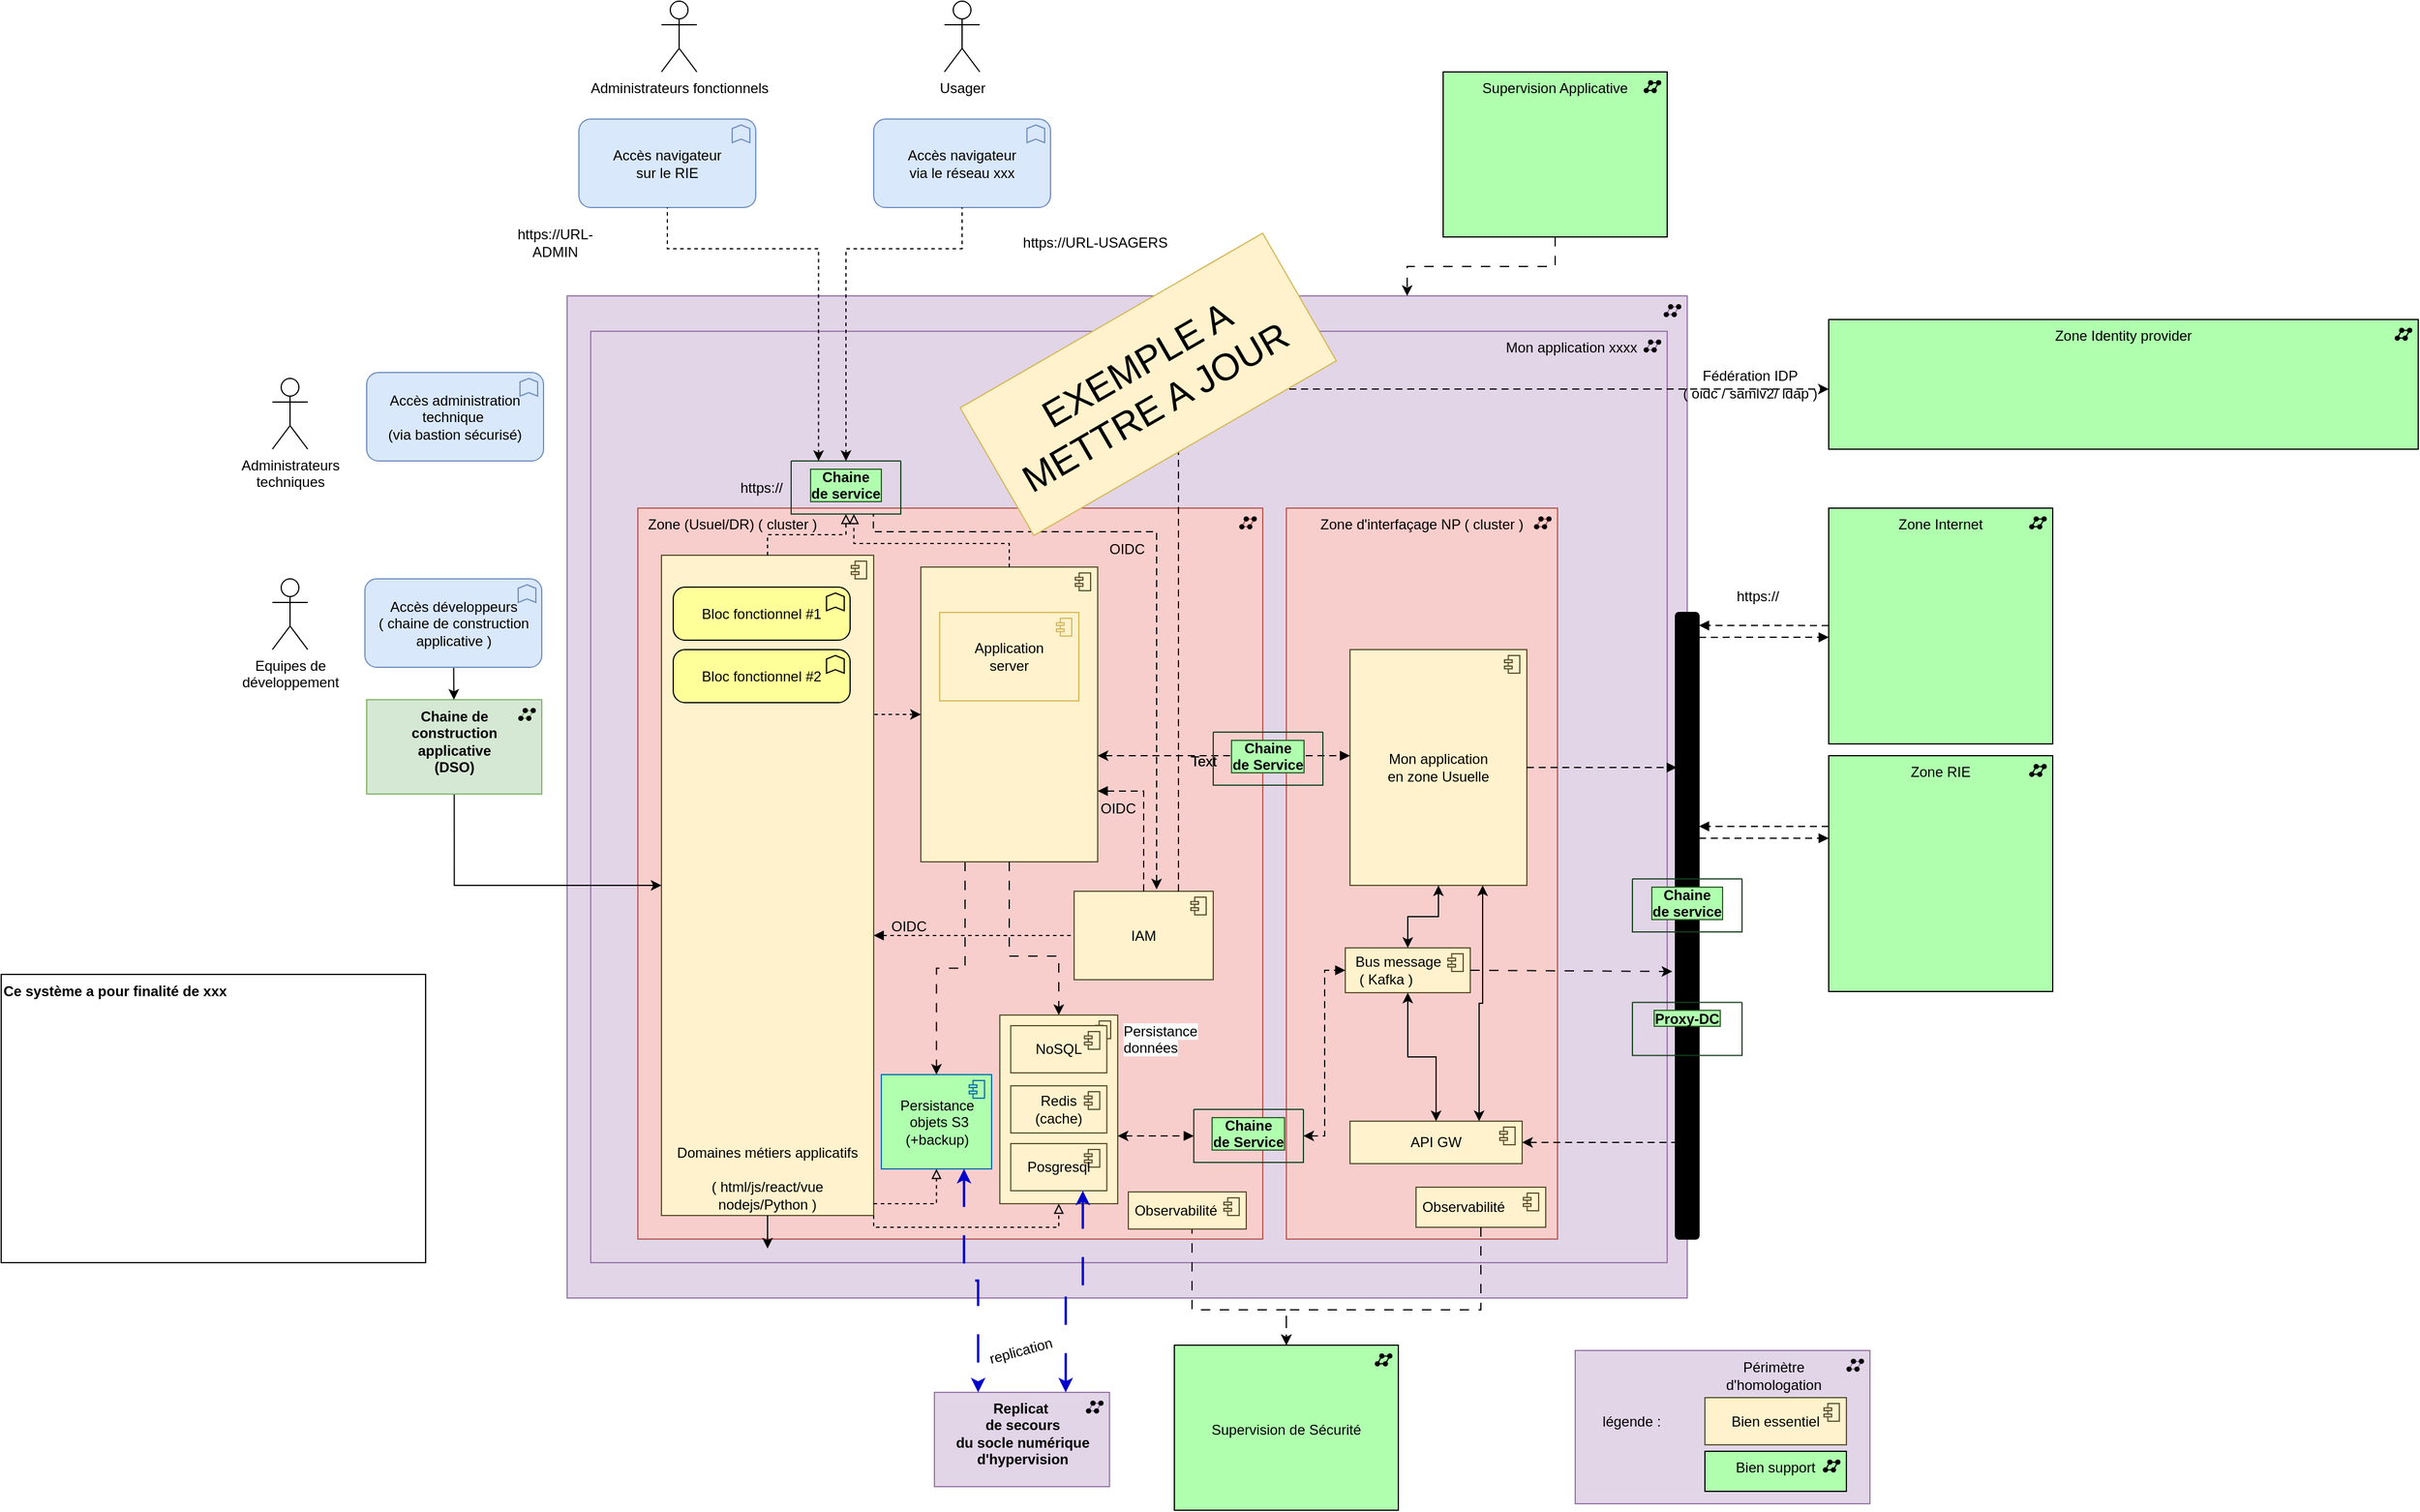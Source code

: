<mxfile version="22.1.21" type="google">
  <diagram id="ztAh8Zk660CJJsJBbmLL" name="Vue Applicative">
    <mxGraphModel grid="1" page="1" gridSize="10" guides="1" tooltips="1" connect="1" arrows="1" fold="1" pageScale="1" pageWidth="2336" pageHeight="1654" math="0" shadow="0">
      <root>
        <mxCell id="0" />
        <mxCell id="1" parent="0" />
        <mxCell id="TeAuui4ludPtf1Ij5hJK-3" value="" style="html=1;outlineConnect=0;whiteSpace=wrap;fillColor=#e1d5e7;shape=mxgraph.archimate3.application;appType=netw;archiType=square;verticalAlign=top;strokeColor=#9673a6;" vertex="1" parent="1">
          <mxGeometry x="680" y="390" width="950" height="850" as="geometry" />
        </mxCell>
        <mxCell id="H3T9gdSohRlJTJ0FhcFB-1" value="Mon application xxxx&amp;nbsp; &amp;nbsp; &amp;nbsp; &amp;nbsp;" style="html=1;outlineConnect=0;whiteSpace=wrap;fillColor=#e1d5e7;shape=mxgraph.archimate3.application;appType=netw;archiType=square;verticalAlign=top;strokeColor=#9673a6;align=right;" vertex="1" parent="1">
          <mxGeometry x="700" y="420" width="913" height="790" as="geometry" />
        </mxCell>
        <mxCell id="IBM7JajBeup7CaG2M4_K-2" value="&amp;nbsp; Zone (Usuel/DR) ( cluster )" style="html=1;outlineConnect=0;whiteSpace=wrap;fillColor=#f8cecc;shape=mxgraph.archimate3.application;appType=netw;archiType=square;verticalAlign=top;align=left;strokeColor=#b85450;" vertex="1" parent="1">
          <mxGeometry x="740" y="570" width="530" height="620" as="geometry" />
        </mxCell>
        <mxCell id="IBM7JajBeup7CaG2M4_K-3" value="Zone d&#39;interfaçage NP ( cluster )" style="html=1;outlineConnect=0;whiteSpace=wrap;fillColor=#f8cecc;shape=mxgraph.archimate3.application;appType=netw;archiType=square;verticalAlign=top;strokeColor=#b85450;" vertex="1" parent="1">
          <mxGeometry x="1290" y="570" width="230" height="620" as="geometry" />
        </mxCell>
        <mxCell id="IBM7JajBeup7CaG2M4_K-7" value="" style="group" vertex="1" connectable="0" parent="1">
          <mxGeometry x="1750" y="570" width="190" height="280" as="geometry" />
        </mxCell>
        <mxCell id="TeAuui4ludPtf1Ij5hJK-11" value="Zone Internet" style="html=1;outlineConnect=0;whiteSpace=wrap;fillColor=#AFFFAF;shape=mxgraph.archimate3.application;appType=netw;archiType=square;verticalAlign=top;" vertex="1" parent="IBM7JajBeup7CaG2M4_K-7">
          <mxGeometry width="190" height="200" as="geometry" />
        </mxCell>
        <mxCell id="tOntT9XNnAVRMx2Za0BY-34" style="edgeStyle=orthogonalEdgeStyle;rounded=0;orthogonalLoop=1;jettySize=auto;html=1;exitX=0.25;exitY=1;exitDx=0;exitDy=0;exitPerimeter=0;dashed=1;dashPattern=8 8;" edge="1" parent="1" source="IBM7JajBeup7CaG2M4_K-17" target="tOntT9XNnAVRMx2Za0BY-35">
          <mxGeometry relative="1" as="geometry" />
        </mxCell>
        <mxCell id="IBM7JajBeup7CaG2M4_K-17" value="" style="html=1;outlineConnect=0;whiteSpace=wrap;fillColor=#fff2cc;shape=mxgraph.archimate3.application;appType=comp;archiType=square;strokeColor=#5a4e2a;" vertex="1" parent="1">
          <mxGeometry x="980" y="620" width="150" height="250" as="geometry" />
        </mxCell>
        <mxCell id="IBM7JajBeup7CaG2M4_K-25" value="" style="edgeStyle=elbowEdgeStyle;html=1;endArrow=none;elbow=vertical;endFill=0;dashed=1;rounded=0;startArrow=classic;startFill=1;" edge="1" parent="1" source="IBM7JajBeup7CaG2M4_K-17" target="tOntT9XNnAVRMx2Za0BY-16">
          <mxGeometry width="160" relative="1" as="geometry">
            <mxPoint x="360" y="730" as="sourcePoint" />
            <mxPoint x="520" y="730" as="targetPoint" />
          </mxGeometry>
        </mxCell>
        <mxCell id="IBM7JajBeup7CaG2M4_K-28" value="IAM" style="html=1;outlineConnect=0;whiteSpace=wrap;fillColor=#fff2cc;shape=mxgraph.archimate3.application;appType=comp;archiType=square;strokeColor=#5a4e2a;" vertex="1" parent="1">
          <mxGeometry x="1110" y="895" width="118" height="75" as="geometry" />
        </mxCell>
        <mxCell id="IBM7JajBeup7CaG2M4_K-30" value="" style="edgeStyle=elbowEdgeStyle;html=1;endArrow=block;dashed=1;elbow=vertical;endFill=1;dashPattern=6 4;rounded=0;exitX=0.5;exitY=0;exitDx=0;exitDy=0;exitPerimeter=0;" edge="1" parent="1" source="IBM7JajBeup7CaG2M4_K-28">
          <mxGeometry width="160" relative="1" as="geometry">
            <mxPoint x="1190" y="1260" as="sourcePoint" />
            <mxPoint x="1130" y="810" as="targetPoint" />
            <Array as="points">
              <mxPoint x="1170" y="810" />
            </Array>
          </mxGeometry>
        </mxCell>
        <mxCell id="IBM7JajBeup7CaG2M4_K-33" value="Mon application&lt;br&gt;en zone Usuelle" style="html=1;outlineConnect=0;whiteSpace=wrap;fillColor=#fff2cc;shape=mxgraph.archimate3.application;appType=comp;archiType=square;strokeColor=#5a4e2a;" vertex="1" parent="1">
          <mxGeometry x="1344" y="690" width="150" height="200" as="geometry" />
        </mxCell>
        <mxCell id="IBM7JajBeup7CaG2M4_K-34" value="" style="edgeStyle=elbowEdgeStyle;html=1;endArrow=block;dashed=1;elbow=vertical;endFill=1;dashPattern=6 4;rounded=0;startArrow=classic;startFill=1;" edge="1" parent="1" source="IBM7JajBeup7CaG2M4_K-17" target="IBM7JajBeup7CaG2M4_K-33">
          <mxGeometry width="160" relative="1" as="geometry">
            <mxPoint x="1680" y="960" as="sourcePoint" />
            <mxPoint x="1840" y="960" as="targetPoint" />
          </mxGeometry>
        </mxCell>
        <mxCell id="IBM7JajBeup7CaG2M4_K-46" value="" style="edgeStyle=elbowEdgeStyle;html=1;endArrow=classic;dashed=1;elbow=vertical;endFill=1;dashPattern=6 4;rounded=0;exitX=0.75;exitY=0;exitDx=0;exitDy=0;exitPerimeter=0;startArrow=none;startFill=0;" edge="1" parent="1" source="IBM7JajBeup7CaG2M4_K-28" target="tOntT9XNnAVRMx2Za0BY-28">
          <mxGeometry width="160" relative="1" as="geometry">
            <mxPoint x="1179.25" y="894" as="sourcePoint" />
            <mxPoint x="1730.75" y="464" as="targetPoint" />
            <Array as="points">
              <mxPoint x="1400.75" y="469" />
            </Array>
          </mxGeometry>
        </mxCell>
        <mxCell id="0ka71REpfv6whJ5gbrSr-2" value="" style="edgeStyle=elbowEdgeStyle;html=1;endArrow=block;dashed=1;elbow=vertical;endFill=1;dashPattern=6 4;rounded=0;" edge="1" parent="1" source="tOntT9XNnAVRMx2Za0BY-7">
          <mxGeometry width="160" relative="1" as="geometry">
            <mxPoint x="1770" y="900" as="sourcePoint" />
            <mxPoint x="1640" y="840" as="targetPoint" />
          </mxGeometry>
        </mxCell>
        <mxCell id="tOntT9XNnAVRMx2Za0BY-7" value="Zone RIE" style="html=1;outlineConnect=0;whiteSpace=wrap;fillColor=#AFFFAF;shape=mxgraph.archimate3.application;appType=netw;archiType=square;verticalAlign=top;" vertex="1" parent="1">
          <mxGeometry x="1750" y="780" width="190" height="200" as="geometry" />
        </mxCell>
        <mxCell id="tOntT9XNnAVRMx2Za0BY-16" value="&lt;span style=&quot;color: rgb(0, 0, 0); font-family: Helvetica; font-size: 12px; font-style: normal; font-variant-ligatures: normal; font-variant-caps: normal; font-weight: 400; letter-spacing: normal; orphans: 2; text-align: left; text-indent: 0px; text-transform: none; widows: 2; word-spacing: 0px; -webkit-text-stroke-width: 0px; text-decoration-thickness: initial; text-decoration-style: initial; text-decoration-color: initial; float: none; display: inline !important;&quot;&gt;Domaines métiers applicatifs&lt;br&gt;&lt;br&gt;( html/js/react/vue &lt;br&gt;nodejs/Python )&lt;/span&gt;" style="html=1;outlineConnect=0;whiteSpace=wrap;fillColor=#fff2cc;shape=mxgraph.archimate3.application;appType=comp;archiType=square;verticalAlign=bottom;strokeColor=#5a4e2a;labelBackgroundColor=none;" vertex="1" parent="1">
          <mxGeometry x="760" y="610" width="180" height="560" as="geometry" />
        </mxCell>
        <mxCell id="tOntT9XNnAVRMx2Za0BY-14" value="Bloc fonctionnel #1" style="html=1;outlineConnect=0;whiteSpace=wrap;fillColor=#ffff99;shape=mxgraph.archimate3.application;appType=func;archiType=rounded;" vertex="1" parent="1">
          <mxGeometry x="770" y="637" width="150" height="45" as="geometry" />
        </mxCell>
        <mxCell id="tOntT9XNnAVRMx2Za0BY-19" value="" style="html=1;outlineConnect=0;whiteSpace=wrap;fillColor=#fff2cc;shape=mxgraph.archimate3.application;appType=comp;archiType=square;strokeColor=#5a4e2a;" vertex="1" parent="1">
          <mxGeometry x="1047" y="1000" width="100" height="160" as="geometry" />
        </mxCell>
        <mxCell id="tOntT9XNnAVRMx2Za0BY-26" value="Accès navigateur &lt;br&gt;via le réseau xxx" style="html=1;outlineConnect=0;whiteSpace=wrap;fillColor=#dae8fc;shape=mxgraph.archimate3.application;appType=func;archiType=rounded;strokeColor=#6c8ebf;" vertex="1" parent="1">
          <mxGeometry x="940" y="240" width="150" height="75" as="geometry" />
        </mxCell>
        <mxCell id="tOntT9XNnAVRMx2Za0BY-27" value="" style="edgeStyle=elbowEdgeStyle;html=1;endArrow=none;elbow=vertical;endFill=0;dashed=1;rounded=0;startArrow=classic;startFill=1;entryX=0.5;entryY=1;entryDx=0;entryDy=0;entryPerimeter=0;" edge="1" parent="1" source="tOntT9XNnAVRMx2Za0BY-43" target="tOntT9XNnAVRMx2Za0BY-26">
          <mxGeometry width="160" relative="1" as="geometry">
            <mxPoint x="834.58" y="465" as="sourcePoint" />
            <mxPoint x="1020" y="310" as="targetPoint" />
            <Array as="points">
              <mxPoint x="970" y="350" />
            </Array>
          </mxGeometry>
        </mxCell>
        <mxCell id="tOntT9XNnAVRMx2Za0BY-28" value="Zone Identity provider" style="html=1;outlineConnect=0;whiteSpace=wrap;fillColor=#AFFFAF;shape=mxgraph.archimate3.application;appType=netw;archiType=square;verticalAlign=top;" vertex="1" parent="1">
          <mxGeometry x="1750" y="410" width="500" height="110" as="geometry" />
        </mxCell>
        <mxCell id="tOntT9XNnAVRMx2Za0BY-35" value="Persistance&lt;br&gt;&amp;nbsp;objets S3&lt;br&gt;(+backup)" style="html=1;outlineConnect=0;whiteSpace=wrap;fillColor=#b0ffaf;shape=mxgraph.archimate3.application;appType=comp;archiType=square;strokeColor=#006EAF;fontColor=#000000;" vertex="1" parent="1">
          <mxGeometry x="946.5" y="1050.5" width="93.5" height="80" as="geometry" />
        </mxCell>
        <mxCell id="tOntT9XNnAVRMx2Za0BY-47" style="edgeStyle=orthogonalEdgeStyle;rounded=0;orthogonalLoop=1;jettySize=auto;html=1;dashed=1;dashPattern=8 8;entryX=0.5;entryY=0;entryDx=0;entryDy=0;entryPerimeter=0;" edge="1" parent="1" source="IBM7JajBeup7CaG2M4_K-17" target="tOntT9XNnAVRMx2Za0BY-19">
          <mxGeometry relative="1" as="geometry">
            <mxPoint x="1028" y="880" as="sourcePoint" />
            <mxPoint x="1040" y="1050" as="targetPoint" />
            <Array as="points">
              <mxPoint x="1055" y="950" />
              <mxPoint x="1097" y="950" />
            </Array>
          </mxGeometry>
        </mxCell>
        <mxCell id="tOntT9XNnAVRMx2Za0BY-52" value="API GW" style="html=1;outlineConnect=0;whiteSpace=wrap;fillColor=#fff2cc;shape=mxgraph.archimate3.application;appType=comp;archiType=square;strokeColor=#5a4e2a;" vertex="1" parent="1">
          <mxGeometry x="1344" y="1090" width="146" height="36" as="geometry" />
        </mxCell>
        <mxCell id="tOntT9XNnAVRMx2Za0BY-53" value="&amp;nbsp; Bus message&lt;br&gt;&amp;nbsp; &amp;nbsp;( Kafka )" style="html=1;outlineConnect=0;whiteSpace=wrap;fillColor=#fff2cc;shape=mxgraph.archimate3.application;appType=comp;archiType=square;strokeColor=#5a4e2a;align=left;" vertex="1" parent="1">
          <mxGeometry x="1340" y="943" width="106" height="38" as="geometry" />
        </mxCell>
        <mxCell id="tOntT9XNnAVRMx2Za0BY-54" value="Chaine&#xa;de Service" style="swimlane;startSize=0;verticalAlign=top;fillColor=none;strokeColor=#17401e;fillStyle=hatch;gradientColor=none;labelBackgroundColor=#b0ffaf;labelBorderColor=#2a5e26;" vertex="1" parent="1">
          <mxGeometry x="1228" y="760" width="93" height="45" as="geometry" />
        </mxCell>
        <mxCell id="tOntT9XNnAVRMx2Za0BY-56" value="" style="edgeStyle=elbowEdgeStyle;html=1;endArrow=block;dashed=1;elbow=vertical;endFill=1;dashPattern=6 4;rounded=0;" edge="1" parent="1" target="tOntT9XNnAVRMx2Za0BY-7">
          <mxGeometry width="160" relative="1" as="geometry">
            <mxPoint x="1640" y="850" as="sourcePoint" />
            <mxPoint x="1640" y="910" as="targetPoint" />
          </mxGeometry>
        </mxCell>
        <mxCell id="tOntT9XNnAVRMx2Za0BY-64" value="" style="edgeStyle=elbowEdgeStyle;html=1;endArrow=block;dashed=1;elbow=vertical;endFill=1;dashPattern=6 4;rounded=0;" edge="1" parent="1">
          <mxGeometry width="160" relative="1" as="geometry">
            <mxPoint x="1750" y="669.58" as="sourcePoint" />
            <mxPoint x="1640" y="669.58" as="targetPoint" />
          </mxGeometry>
        </mxCell>
        <mxCell id="tOntT9XNnAVRMx2Za0BY-65" value="" style="edgeStyle=elbowEdgeStyle;html=1;endArrow=block;dashed=1;elbow=vertical;endFill=1;dashPattern=6 4;rounded=0;" edge="1" parent="1">
          <mxGeometry width="160" relative="1" as="geometry">
            <mxPoint x="1640" y="679.58" as="sourcePoint" />
            <mxPoint x="1750" y="679.58" as="targetPoint" />
          </mxGeometry>
        </mxCell>
        <mxCell id="IeyRF82BMNN5Gyv9rEix-2" value="https://URL-ADMIN" style="text;html=1;strokeColor=none;fillColor=none;align=center;verticalAlign=middle;whiteSpace=wrap;rounded=0;" vertex="1" parent="1">
          <mxGeometry x="640" y="330" width="60" height="30" as="geometry" />
        </mxCell>
        <mxCell id="IeyRF82BMNN5Gyv9rEix-3" value="https://" style="text;html=1;strokeColor=none;fillColor=none;align=center;verticalAlign=middle;whiteSpace=wrap;rounded=0;" vertex="1" parent="1">
          <mxGeometry x="815" y="537.5" width="60" height="30" as="geometry" />
        </mxCell>
        <mxCell id="IeyRF82BMNN5Gyv9rEix-8" value="OIDC" style="text;html=1;strokeColor=none;fillColor=none;align=center;verticalAlign=middle;whiteSpace=wrap;rounded=0;" vertex="1" parent="1">
          <mxGeometry x="940" y="910" width="60" height="30" as="geometry" />
        </mxCell>
        <mxCell id="IeyRF82BMNN5Gyv9rEix-9" value="" style="edgeStyle=elbowEdgeStyle;html=1;endArrow=none;elbow=vertical;endFill=0;dashed=1;rounded=0;entryX=0;entryY=0.5;entryDx=0;entryDy=0;entryPerimeter=0;startArrow=block;startFill=1;" edge="1" parent="1" source="tOntT9XNnAVRMx2Za0BY-16" target="IBM7JajBeup7CaG2M4_K-28">
          <mxGeometry width="160" relative="1" as="geometry">
            <mxPoint x="990" y="755" as="sourcePoint" />
            <mxPoint x="950" y="755" as="targetPoint" />
          </mxGeometry>
        </mxCell>
        <mxCell id="IeyRF82BMNN5Gyv9rEix-12" value="OIDC" style="text;html=1;strokeColor=none;fillColor=none;align=center;verticalAlign=middle;whiteSpace=wrap;rounded=0;" vertex="1" parent="1">
          <mxGeometry x="1130" y="809.75" width="35" height="30" as="geometry" />
        </mxCell>
        <mxCell id="IeyRF82BMNN5Gyv9rEix-13" value="Fédération IDP&lt;br&gt;( oidc / samlv2/ ldap )" style="text;html=1;strokeColor=none;fillColor=none;align=center;verticalAlign=middle;whiteSpace=wrap;rounded=0;" vertex="1" parent="1">
          <mxGeometry x="1617" y="441" width="133" height="48" as="geometry" />
        </mxCell>
        <mxCell id="IeyRF82BMNN5Gyv9rEix-20" value="https://" style="text;html=1;strokeColor=none;fillColor=none;align=center;verticalAlign=middle;whiteSpace=wrap;rounded=0;" vertex="1" parent="1">
          <mxGeometry x="1660" y="630" width="60" height="30" as="geometry" />
        </mxCell>
        <mxCell id="IeyRF82BMNN5Gyv9rEix-23" value="" style="edgeStyle=elbowEdgeStyle;html=1;endArrow=block;elbow=vertical;endFill=0;dashed=1;rounded=0;entryX=0.5;entryY=1;entryDx=0;entryDy=0;entryPerimeter=0;" edge="1" parent="1" source="tOntT9XNnAVRMx2Za0BY-16" target="tOntT9XNnAVRMx2Za0BY-35">
          <mxGeometry width="160" relative="1" as="geometry">
            <mxPoint x="990" y="755" as="sourcePoint" />
            <mxPoint x="950" y="755" as="targetPoint" />
            <Array as="points">
              <mxPoint x="980" y="1160" />
            </Array>
          </mxGeometry>
        </mxCell>
        <mxCell id="IeyRF82BMNN5Gyv9rEix-24" value="" style="edgeStyle=elbowEdgeStyle;html=1;endArrow=block;elbow=vertical;endFill=0;dashed=1;rounded=0;entryX=0.5;entryY=1;entryDx=0;entryDy=0;entryPerimeter=0;exitX=1;exitY=1;exitDx=0;exitDy=0;exitPerimeter=0;" edge="1" parent="1" source="tOntT9XNnAVRMx2Za0BY-16" target="tOntT9XNnAVRMx2Za0BY-19">
          <mxGeometry width="160" relative="1" as="geometry">
            <mxPoint x="1000" y="1159" as="sourcePoint" />
            <mxPoint x="1125" y="1140" as="targetPoint" />
            <Array as="points">
              <mxPoint x="1090" y="1180" />
            </Array>
          </mxGeometry>
        </mxCell>
        <mxCell id="IeyRF82BMNN5Gyv9rEix-27" value="NoSQL" style="html=1;outlineConnect=0;whiteSpace=wrap;fillColor=#fff2cc;shape=mxgraph.archimate3.application;appType=comp;archiType=square;strokeColor=#5a4e2a;" vertex="1" parent="1">
          <mxGeometry x="1056.25" y="1009" width="81.5" height="40" as="geometry" />
        </mxCell>
        <mxCell id="IeyRF82BMNN5Gyv9rEix-28" value="Posgresql" style="html=1;outlineConnect=0;whiteSpace=wrap;fillColor=#fff2cc;shape=mxgraph.archimate3.application;appType=comp;archiType=square;strokeColor=#5a4e2a;" vertex="1" parent="1">
          <mxGeometry x="1056.25" y="1109" width="81.5" height="40" as="geometry" />
        </mxCell>
        <mxCell id="IeyRF82BMNN5Gyv9rEix-34" value="Usager" style="shape=umlActor;verticalLabelPosition=bottom;verticalAlign=top;html=1;outlineConnect=0;" vertex="1" parent="1">
          <mxGeometry x="1000" y="140" width="30" height="60" as="geometry" />
        </mxCell>
        <mxCell id="IeyRF82BMNN5Gyv9rEix-41" value="&amp;nbsp;Observabilité" style="html=1;outlineConnect=0;whiteSpace=wrap;fillColor=#fff2cc;shape=mxgraph.archimate3.application;appType=comp;archiType=square;strokeColor=#5a4e2a;align=left;" vertex="1" parent="1">
          <mxGeometry x="1400" y="1146" width="110" height="34" as="geometry" />
        </mxCell>
        <mxCell id="IeyRF82BMNN5Gyv9rEix-47" style="edgeStyle=orthogonalEdgeStyle;rounded=0;orthogonalLoop=1;jettySize=auto;html=1;exitX=0.5;exitY=1;exitDx=0;exitDy=0;exitPerimeter=0;dashed=1;dashPattern=8 8;" edge="1" parent="1" source="IeyRF82BMNN5Gyv9rEix-42" target="IeyRF82BMNN5Gyv9rEix-43">
          <mxGeometry relative="1" as="geometry">
            <Array as="points">
              <mxPoint x="1210" y="1250" />
              <mxPoint x="1290" y="1250" />
            </Array>
          </mxGeometry>
        </mxCell>
        <mxCell id="IeyRF82BMNN5Gyv9rEix-42" value="&amp;nbsp;Observabilité" style="html=1;outlineConnect=0;whiteSpace=wrap;fillColor=#fff2cc;shape=mxgraph.archimate3.application;appType=comp;archiType=square;strokeColor=#5a4e2a;align=left;" vertex="1" parent="1">
          <mxGeometry x="1156" y="1150" width="100" height="31.5" as="geometry" />
        </mxCell>
        <mxCell id="IeyRF82BMNN5Gyv9rEix-43" value="&lt;br&gt;&lt;br&gt;&lt;br&gt;&lt;br&gt;Supervision de Sécurité&lt;br&gt;" style="html=1;outlineConnect=0;whiteSpace=wrap;fillColor=#AFFFAF;shape=mxgraph.archimate3.application;appType=netw;archiType=square;verticalAlign=top;" vertex="1" parent="1">
          <mxGeometry x="1195" y="1280" width="190" height="140" as="geometry" />
        </mxCell>
        <mxCell id="IeyRF82BMNN5Gyv9rEix-50" style="edgeStyle=orthogonalEdgeStyle;rounded=0;orthogonalLoop=1;jettySize=auto;html=1;exitX=0.5;exitY=1;exitDx=0;exitDy=0;exitPerimeter=0;entryX=0.75;entryY=0;entryDx=0;entryDy=0;entryPerimeter=0;dashed=1;dashPattern=8 8;" edge="1" parent="1" source="IeyRF82BMNN5Gyv9rEix-45" target="TeAuui4ludPtf1Ij5hJK-3">
          <mxGeometry relative="1" as="geometry" />
        </mxCell>
        <mxCell id="IeyRF82BMNN5Gyv9rEix-45" value="Supervision Applicative" style="html=1;outlineConnect=0;whiteSpace=wrap;fillColor=#AFFFAF;shape=mxgraph.archimate3.application;appType=netw;archiType=square;verticalAlign=top;" vertex="1" parent="1">
          <mxGeometry x="1423" y="200" width="190" height="140" as="geometry" />
        </mxCell>
        <mxCell id="IeyRF82BMNN5Gyv9rEix-48" style="edgeStyle=orthogonalEdgeStyle;rounded=0;orthogonalLoop=1;jettySize=auto;html=1;exitX=0.5;exitY=1;exitDx=0;exitDy=0;exitPerimeter=0;entryX=0.5;entryY=0;entryDx=0;entryDy=0;entryPerimeter=0;dashed=1;dashPattern=8 8;" edge="1" parent="1" source="IeyRF82BMNN5Gyv9rEix-41" target="IeyRF82BMNN5Gyv9rEix-43">
          <mxGeometry relative="1" as="geometry">
            <mxPoint x="1220" y="1195" as="sourcePoint" />
            <mxPoint x="1300" y="1290" as="targetPoint" />
            <Array as="points">
              <mxPoint x="1455" y="1250" />
              <mxPoint x="1290" y="1250" />
            </Array>
          </mxGeometry>
        </mxCell>
        <mxCell id="IeyRF82BMNN5Gyv9rEix-52" value="" style="edgeStyle=elbowEdgeStyle;html=1;endArrow=block;elbow=vertical;endFill=0;dashed=1;rounded=0;" edge="1" parent="1" source="tOntT9XNnAVRMx2Za0BY-16" target="tOntT9XNnAVRMx2Za0BY-43">
          <mxGeometry width="160" relative="1" as="geometry">
            <mxPoint x="850" y="610" as="sourcePoint" />
            <mxPoint x="834.58" y="355" as="targetPoint" />
          </mxGeometry>
        </mxCell>
        <mxCell id="tOntT9XNnAVRMx2Za0BY-43" value="Chaine&#xa;de service" style="swimlane;startSize=0;verticalAlign=top;fillColor=none;strokeColor=#17401e;fillStyle=hatch;gradientColor=none;labelBackgroundColor=#b0ffaf;labelBorderColor=#2a5e26;" vertex="1" parent="1">
          <mxGeometry x="870" y="530" width="93" height="45" as="geometry" />
        </mxCell>
        <mxCell id="IeyRF82BMNN5Gyv9rEix-55" value="" style="edgeStyle=elbowEdgeStyle;html=1;endArrow=block;dashed=1;endFill=1;dashPattern=6 4;rounded=0;startArrow=classic;startFill=1;entryX=0;entryY=0.5;entryDx=0;entryDy=0;entryPerimeter=0;exitX=1;exitY=0.5;exitDx=0;exitDy=0;" edge="1" parent="1" source="IeyRF82BMNN5Gyv9rEix-54" target="tOntT9XNnAVRMx2Za0BY-53">
          <mxGeometry width="160" relative="1" as="geometry">
            <mxPoint x="1167.5" y="1106.05" as="sourcePoint" />
            <mxPoint x="1350" y="1106" as="targetPoint" />
          </mxGeometry>
        </mxCell>
        <mxCell id="IeyRF82BMNN5Gyv9rEix-60" value="Application&lt;br&gt;server" style="html=1;outlineConnect=0;whiteSpace=wrap;fillColor=#fff2cc;shape=mxgraph.archimate3.application;appType=comp;archiType=square;strokeColor=#d6b656;" vertex="1" parent="1">
          <mxGeometry x="996" y="658.5" width="118" height="75" as="geometry" />
        </mxCell>
        <mxCell id="IeyRF82BMNN5Gyv9rEix-61" value="" style="edgeStyle=elbowEdgeStyle;html=1;endArrow=block;elbow=vertical;endFill=0;dashed=1;rounded=0;exitX=0.5;exitY=0;exitDx=0;exitDy=0;exitPerimeter=0;entryX=0.58;entryY=1.046;entryDx=0;entryDy=0;entryPerimeter=0;" edge="1" parent="1" source="IBM7JajBeup7CaG2M4_K-17">
          <mxGeometry width="160" relative="1" as="geometry">
            <mxPoint x="1016.78" y="617.93" as="sourcePoint" />
            <mxPoint x="923.22" y="575.0" as="targetPoint" />
            <Array as="points">
              <mxPoint x="990" y="600" />
            </Array>
          </mxGeometry>
        </mxCell>
        <mxCell id="IeyRF82BMNN5Gyv9rEix-64" value="Replicat&amp;nbsp;&lt;br&gt;de secours&lt;br&gt;du socle numérique d&#39;hypervision" style="html=1;outlineConnect=0;whiteSpace=wrap;fillColor=#e1d5e7;shape=mxgraph.archimate3.application;appType=netw;archiType=square;verticalAlign=top;strokeColor=#9673a6;fontStyle=1" vertex="1" parent="1">
          <mxGeometry x="991.5" y="1320" width="148.5" height="80" as="geometry" />
        </mxCell>
        <mxCell id="IeyRF82BMNN5Gyv9rEix-65" style="edgeStyle=orthogonalEdgeStyle;rounded=0;orthogonalLoop=1;jettySize=auto;html=1;exitX=0.75;exitY=1;exitDx=0;exitDy=0;exitPerimeter=0;entryX=0.25;entryY=0;entryDx=0;entryDy=0;entryPerimeter=0;dashed=1;dashPattern=12 12;strokeWidth=2;strokeColor=#0000CC;startArrow=classic;startFill=1;" edge="1" parent="1" source="tOntT9XNnAVRMx2Za0BY-35" target="IeyRF82BMNN5Gyv9rEix-64">
          <mxGeometry relative="1" as="geometry" />
        </mxCell>
        <mxCell id="IeyRF82BMNN5Gyv9rEix-66" style="edgeStyle=orthogonalEdgeStyle;rounded=0;orthogonalLoop=1;jettySize=auto;html=1;exitX=0.75;exitY=1;exitDx=0;exitDy=0;exitPerimeter=0;entryX=0.75;entryY=0;entryDx=0;entryDy=0;entryPerimeter=0;dashed=1;dashPattern=12 12;strokeWidth=2;strokeColor=#0000CC;startArrow=classic;startFill=1;" edge="1" parent="1" source="IeyRF82BMNN5Gyv9rEix-28" target="IeyRF82BMNN5Gyv9rEix-64">
          <mxGeometry relative="1" as="geometry">
            <mxPoint x="1030" y="1150" as="sourcePoint" />
            <mxPoint x="1033" y="1300" as="targetPoint" />
          </mxGeometry>
        </mxCell>
        <mxCell id="IeyRF82BMNN5Gyv9rEix-67" value="replication" style="text;html=1;strokeColor=none;fillColor=none;align=center;verticalAlign=middle;whiteSpace=wrap;rounded=0;rotation=-15;" vertex="1" parent="1">
          <mxGeometry x="1034.75" y="1270" width="60" height="30" as="geometry" />
        </mxCell>
        <mxCell id="QXHmaA-6L8jjvUxrufEG-20" style="edgeStyle=orthogonalEdgeStyle;rounded=0;orthogonalLoop=1;jettySize=auto;html=1;exitX=0.5;exitY=1;exitDx=0;exitDy=0;exitPerimeter=0;entryX=0;entryY=0.5;entryDx=0;entryDy=0;entryPerimeter=0;" edge="1" parent="1" source="IeyRF82BMNN5Gyv9rEix-68" target="tOntT9XNnAVRMx2Za0BY-16">
          <mxGeometry relative="1" as="geometry">
            <mxPoint x="650" y="880" as="targetPoint" />
          </mxGeometry>
        </mxCell>
        <mxCell id="IeyRF82BMNN5Gyv9rEix-68" value="Chaine de &lt;br&gt;construction &lt;br&gt;applicative&lt;br&gt;(DSO)" style="html=1;outlineConnect=0;whiteSpace=wrap;fillColor=#d5e8d4;shape=mxgraph.archimate3.application;appType=netw;archiType=square;verticalAlign=top;strokeColor=#82b366;fontStyle=1" vertex="1" parent="1">
          <mxGeometry x="510" y="732.5" width="148.5" height="80" as="geometry" />
        </mxCell>
        <mxCell id="IeyRF82BMNN5Gyv9rEix-69" value="" style="edgeStyle=orthogonalEdgeStyle;rounded=0;orthogonalLoop=1;jettySize=auto;html=1;exitX=0.5;exitY=1;exitDx=0;exitDy=0;exitPerimeter=0;entryX=0.5;entryY=0;entryDx=0;entryDy=0;entryPerimeter=0;" edge="1" parent="1" source="tOntT9XNnAVRMx2Za0BY-16">
          <mxGeometry relative="1" as="geometry">
            <mxPoint x="850" y="1170" as="sourcePoint" />
            <mxPoint x="850" y="1198" as="targetPoint" />
          </mxGeometry>
        </mxCell>
        <mxCell id="IeyRF82BMNN5Gyv9rEix-75" value="" style="edgeStyle=elbowEdgeStyle;html=1;endArrow=block;dashed=1;elbow=vertical;endFill=1;dashPattern=6 4;rounded=0;startArrow=classic;startFill=1;" edge="1" parent="1" source="tOntT9XNnAVRMx2Za0BY-19" target="IeyRF82BMNN5Gyv9rEix-54">
          <mxGeometry width="160" relative="1" as="geometry">
            <mxPoint x="1145" y="1106" as="sourcePoint" />
            <mxPoint x="1350" y="1106" as="targetPoint" />
          </mxGeometry>
        </mxCell>
        <mxCell id="IeyRF82BMNN5Gyv9rEix-54" value="Chaine&#xa;de Service" style="swimlane;startSize=0;verticalAlign=top;fillColor=none;strokeColor=#17401e;fillStyle=hatch;gradientColor=none;labelBackgroundColor=#b0ffaf;labelBorderColor=#2a5e26;" vertex="1" parent="1">
          <mxGeometry x="1211.5" y="1080" width="93" height="45" as="geometry" />
        </mxCell>
        <mxCell id="IeyRF82BMNN5Gyv9rEix-79" style="edgeStyle=orthogonalEdgeStyle;rounded=0;orthogonalLoop=1;jettySize=auto;html=1;exitX=0.5;exitY=1;exitDx=0;exitDy=0;exitPerimeter=0;entryX=0.5;entryY=0;entryDx=0;entryDy=0;entryPerimeter=0;startArrow=classic;startFill=1;" edge="1" parent="1" source="IBM7JajBeup7CaG2M4_K-33" target="tOntT9XNnAVRMx2Za0BY-53">
          <mxGeometry relative="1" as="geometry" />
        </mxCell>
        <mxCell id="IeyRF82BMNN5Gyv9rEix-80" style="edgeStyle=orthogonalEdgeStyle;rounded=0;orthogonalLoop=1;jettySize=auto;html=1;exitX=0.75;exitY=1;exitDx=0;exitDy=0;exitPerimeter=0;entryX=0.75;entryY=0;entryDx=0;entryDy=0;entryPerimeter=0;startArrow=classic;startFill=1;" edge="1" parent="1" source="IBM7JajBeup7CaG2M4_K-33" target="tOntT9XNnAVRMx2Za0BY-52">
          <mxGeometry relative="1" as="geometry">
            <mxPoint x="1429" y="1000" as="sourcePoint" />
            <mxPoint x="1407" y="1040" as="targetPoint" />
          </mxGeometry>
        </mxCell>
        <mxCell id="IeyRF82BMNN5Gyv9rEix-82" style="edgeStyle=orthogonalEdgeStyle;rounded=0;orthogonalLoop=1;jettySize=auto;html=1;exitX=0.5;exitY=0;exitDx=0;exitDy=0;exitPerimeter=0;entryX=0.5;entryY=1;entryDx=0;entryDy=0;entryPerimeter=0;startArrow=classic;startFill=1;" edge="1" parent="1" source="tOntT9XNnAVRMx2Za0BY-52" target="tOntT9XNnAVRMx2Za0BY-53">
          <mxGeometry relative="1" as="geometry">
            <mxPoint x="1429" y="1000" as="sourcePoint" />
            <mxPoint x="1398" y="1040" as="targetPoint" />
          </mxGeometry>
        </mxCell>
        <mxCell id="IeyRF82BMNN5Gyv9rEix-83" value="Redis&lt;br&gt;(cache)" style="html=1;outlineConnect=0;whiteSpace=wrap;fillColor=#fff2cc;shape=mxgraph.archimate3.application;appType=comp;archiType=square;strokeColor=#5a4e2a;" vertex="1" parent="1">
          <mxGeometry x="1056.25" y="1060" width="81.5" height="40" as="geometry" />
        </mxCell>
        <mxCell id="IeyRF82BMNN5Gyv9rEix-84" value="&lt;span style=&quot;color: rgb(0, 0, 0); font-family: Helvetica; font-size: 12px; font-style: normal; font-variant-ligatures: normal; font-variant-caps: normal; font-weight: 400; letter-spacing: normal; orphans: 2; text-align: center; text-indent: 0px; text-transform: none; widows: 2; word-spacing: 0px; -webkit-text-stroke-width: 0px; background-color: rgb(251, 251, 251); text-decoration-thickness: initial; text-decoration-style: initial; text-decoration-color: initial; float: none; display: inline !important;&quot;&gt;Persistance&lt;/span&gt;&lt;br style=&quot;border-color: var(--border-color); color: rgb(0, 0, 0); font-family: Helvetica; font-size: 12px; font-style: normal; font-variant-ligatures: normal; font-variant-caps: normal; font-weight: 400; letter-spacing: normal; orphans: 2; text-align: center; text-indent: 0px; text-transform: none; widows: 2; word-spacing: 0px; -webkit-text-stroke-width: 0px; background-color: rgb(251, 251, 251); text-decoration-thickness: initial; text-decoration-style: initial; text-decoration-color: initial;&quot;&gt;&lt;span style=&quot;color: rgb(0, 0, 0); font-family: Helvetica; font-size: 12px; font-style: normal; font-variant-ligatures: normal; font-variant-caps: normal; font-weight: 400; letter-spacing: normal; orphans: 2; text-align: center; text-indent: 0px; text-transform: none; widows: 2; word-spacing: 0px; -webkit-text-stroke-width: 0px; background-color: rgb(251, 251, 251); text-decoration-thickness: initial; text-decoration-style: initial; text-decoration-color: initial; float: none; display: inline !important;&quot;&gt;données&lt;/span&gt;" style="text;whiteSpace=wrap;html=1;" vertex="1" parent="1">
          <mxGeometry x="1150" y="1000" width="100" height="50" as="geometry" />
        </mxCell>
        <mxCell id="IeyRF82BMNN5Gyv9rEix-85" value="" style="rounded=1;whiteSpace=wrap;html=1;fillColor=#000000;" vertex="1" parent="1">
          <mxGeometry x="1620" y="658.5" width="20" height="531.5" as="geometry" />
        </mxCell>
        <mxCell id="tOntT9XNnAVRMx2Za0BY-39" value="Chaine&#xa;de service" style="swimlane;startSize=0;verticalAlign=top;fillColor=none;strokeColor=#17401e;fillStyle=hatch;gradientColor=none;labelBackgroundColor=#b0ffaf;labelBorderColor=#2a5e26;" vertex="1" parent="1">
          <mxGeometry x="1583.5" y="884.5" width="93" height="45" as="geometry" />
        </mxCell>
        <mxCell id="IeyRF82BMNN5Gyv9rEix-87" value="" style="edgeStyle=elbowEdgeStyle;html=1;endArrow=none;dashed=1;elbow=vertical;endFill=0;dashPattern=6 4;rounded=0;startArrow=classic;startFill=1;exitX=1;exitY=0.5;exitDx=0;exitDy=0;exitPerimeter=0;" edge="1" parent="1" source="tOntT9XNnAVRMx2Za0BY-52">
          <mxGeometry width="160" relative="1" as="geometry">
            <mxPoint x="1494" y="1006.11" as="sourcePoint" />
            <mxPoint x="1623" y="1108" as="targetPoint" />
            <Array as="points">
              <mxPoint x="1550" y="1108" />
            </Array>
          </mxGeometry>
        </mxCell>
        <mxCell id="tOntT9XNnAVRMx2Za0BY-50" value="Proxy-DC" style="swimlane;startSize=0;verticalAlign=top;fillColor=none;strokeColor=#17401e;fillStyle=hatch;gradientColor=none;labelBackgroundColor=#b0ffaf;labelBorderColor=#2a5e26;" vertex="1" parent="1">
          <mxGeometry x="1583.5" y="989.25" width="93" height="45" as="geometry" />
        </mxCell>
        <mxCell id="QXHmaA-6L8jjvUxrufEG-1" value="Accès navigateur &lt;br&gt;sur le RIE" style="html=1;outlineConnect=0;whiteSpace=wrap;fillColor=#dae8fc;shape=mxgraph.archimate3.application;appType=func;archiType=rounded;strokeColor=#6c8ebf;" vertex="1" parent="1">
          <mxGeometry x="690" y="240" width="150" height="75" as="geometry" />
        </mxCell>
        <mxCell id="QXHmaA-6L8jjvUxrufEG-2" value="Administrateurs fonctionnels" style="shape=umlActor;verticalLabelPosition=bottom;verticalAlign=top;html=1;outlineConnect=0;" vertex="1" parent="1">
          <mxGeometry x="760" y="140" width="30" height="60" as="geometry" />
        </mxCell>
        <mxCell id="QXHmaA-6L8jjvUxrufEG-6" value="Accès administration technique&amp;nbsp;&lt;br&gt;(via bastion sécurisé)" style="html=1;outlineConnect=0;whiteSpace=wrap;fillColor=#dae8fc;shape=mxgraph.archimate3.application;appType=func;archiType=rounded;strokeColor=#6c8ebf;" vertex="1" parent="1">
          <mxGeometry x="510" y="455" width="150" height="75" as="geometry" />
        </mxCell>
        <mxCell id="QXHmaA-6L8jjvUxrufEG-7" value="Administrateurs&lt;br&gt;techniques" style="shape=umlActor;verticalLabelPosition=bottom;verticalAlign=top;html=1;outlineConnect=0;" vertex="1" parent="1">
          <mxGeometry x="430" y="460" width="30" height="60" as="geometry" />
        </mxCell>
        <mxCell id="QXHmaA-6L8jjvUxrufEG-21" value="" style="edgeStyle=none;rounded=0;orthogonalLoop=1;jettySize=auto;html=1;" edge="1" parent="1" source="QXHmaA-6L8jjvUxrufEG-8" target="IeyRF82BMNN5Gyv9rEix-68">
          <mxGeometry relative="1" as="geometry" />
        </mxCell>
        <mxCell id="QXHmaA-6L8jjvUxrufEG-8" value="&lt;span style=&quot;background-color: initial;&quot;&gt;Accès développeurs&lt;br&gt;&lt;/span&gt;&lt;span style=&quot;background-color: initial;&quot;&gt;( chaine de construction&lt;br&gt;&lt;/span&gt;&lt;span style=&quot;background-color: initial;&quot;&gt;applicative )&lt;/span&gt;&lt;span style=&quot;background-color: initial;&quot;&gt;&lt;br&gt;&lt;/span&gt;" style="html=1;outlineConnect=0;whiteSpace=wrap;fillColor=#dae8fc;shape=mxgraph.archimate3.application;appType=func;archiType=rounded;strokeColor=#6c8ebf;verticalAlign=middle;" vertex="1" parent="1">
          <mxGeometry x="508.5" y="630" width="150" height="75" as="geometry" />
        </mxCell>
        <mxCell id="QXHmaA-6L8jjvUxrufEG-9" value="Equipes de &lt;br&gt;développement" style="shape=umlActor;verticalLabelPosition=bottom;verticalAlign=top;html=1;outlineConnect=0;" vertex="1" parent="1">
          <mxGeometry x="430" y="630" width="30" height="60" as="geometry" />
        </mxCell>
        <mxCell id="QXHmaA-6L8jjvUxrufEG-12" value="" style="html=1;outlineConnect=0;whiteSpace=wrap;fillColor=#e1d5e7;shape=mxgraph.archimate3.application;appType=netw;archiType=square;verticalAlign=top;strokeColor=#9673a6;" vertex="1" parent="1">
          <mxGeometry x="1535" y="1284.5" width="250" height="130" as="geometry" />
        </mxCell>
        <mxCell id="QXHmaA-6L8jjvUxrufEG-13" value="Bien essentiel" style="html=1;outlineConnect=0;whiteSpace=wrap;fillColor=#fff2cc;shape=mxgraph.archimate3.application;appType=comp;archiType=square;strokeColor=#5a4e2a;" vertex="1" parent="1">
          <mxGeometry x="1645" y="1324.5" width="120" height="40" as="geometry" />
        </mxCell>
        <mxCell id="QXHmaA-6L8jjvUxrufEG-14" value="Bien support" style="html=1;outlineConnect=0;whiteSpace=wrap;fillColor=#AFFFAF;shape=mxgraph.archimate3.application;appType=netw;archiType=square;verticalAlign=top;" vertex="1" parent="1">
          <mxGeometry x="1645" y="1370" width="120" height="34" as="geometry" />
        </mxCell>
        <mxCell id="QXHmaA-6L8jjvUxrufEG-17" value="Périmètre&lt;br&gt;d&#39;homologation" style="text;html=1;strokeColor=none;fillColor=none;align=center;verticalAlign=middle;whiteSpace=wrap;rounded=0;" vertex="1" parent="1">
          <mxGeometry x="1647" y="1290.5" width="113" height="30" as="geometry" />
        </mxCell>
        <mxCell id="QXHmaA-6L8jjvUxrufEG-18" value="légende :" style="text;html=1;strokeColor=none;fillColor=none;align=center;verticalAlign=middle;whiteSpace=wrap;rounded=0;" vertex="1" parent="1">
          <mxGeometry x="1553" y="1329.5" width="60" height="30" as="geometry" />
        </mxCell>
        <mxCell id="QXHmaA-6L8jjvUxrufEG-19" value="&lt;span style=&quot;font-family: Arial; font-size: 9pt; font-weight: 700; background-color: initial;&quot;&gt;Ce système a pour finalité de xxx&lt;/span&gt;" style="text;whiteSpace=wrap;html=1;strokeColor=default;" vertex="1" parent="1">
          <mxGeometry x="200" y="965.5" width="360" height="244.5" as="geometry" />
        </mxCell>
        <mxCell id="QXHmaA-6L8jjvUxrufEG-25" value="" style="edgeStyle=elbowEdgeStyle;html=1;endArrow=none;elbow=vertical;endFill=0;dashed=1;rounded=0;startArrow=classic;startFill=1;entryX=0.5;entryY=1;entryDx=0;entryDy=0;entryPerimeter=0;exitX=0.25;exitY=0;exitDx=0;exitDy=0;" edge="1" parent="1" source="tOntT9XNnAVRMx2Za0BY-43" target="QXHmaA-6L8jjvUxrufEG-1">
          <mxGeometry width="160" relative="1" as="geometry">
            <mxPoint x="927" y="540" as="sourcePoint" />
            <mxPoint x="1030" y="330" as="targetPoint" />
            <Array as="points">
              <mxPoint x="830" y="350" />
            </Array>
          </mxGeometry>
        </mxCell>
        <mxCell id="QXHmaA-6L8jjvUxrufEG-26" value="" style="edgeStyle=elbowEdgeStyle;html=1;endArrow=none;dashed=1;elbow=vertical;endFill=0;dashPattern=6 4;rounded=0;entryX=0.75;entryY=1;entryDx=0;entryDy=0;startArrow=classic;startFill=1;exitX=0.593;exitY=-0.022;exitDx=0;exitDy=0;exitPerimeter=0;" edge="1" parent="1" source="IBM7JajBeup7CaG2M4_K-28" target="tOntT9XNnAVRMx2Za0BY-43">
          <mxGeometry width="160" relative="1" as="geometry">
            <mxPoint x="1180" y="890" as="sourcePoint" />
            <mxPoint x="1140" y="818" as="targetPoint" />
            <Array as="points">
              <mxPoint x="1060" y="590" />
            </Array>
          </mxGeometry>
        </mxCell>
        <mxCell id="QXHmaA-6L8jjvUxrufEG-27" value="OIDC" style="text;html=1;strokeColor=none;fillColor=none;align=center;verticalAlign=middle;whiteSpace=wrap;rounded=0;" vertex="1" parent="1">
          <mxGeometry x="1125" y="590" width="60" height="30" as="geometry" />
        </mxCell>
        <mxCell id="IeyRF82BMNN5Gyv9rEix-86" value="" style="edgeStyle=elbowEdgeStyle;html=1;endArrow=block;dashed=1;elbow=vertical;endFill=1;dashPattern=6 4;rounded=0;startArrow=none;startFill=0;exitX=1;exitY=0.5;exitDx=0;exitDy=0;exitPerimeter=0;entryX=0.058;entryY=0.247;entryDx=0;entryDy=0;entryPerimeter=0;" edge="1" parent="1" source="IBM7JajBeup7CaG2M4_K-33" target="IeyRF82BMNN5Gyv9rEix-85">
          <mxGeometry width="160" relative="1" as="geometry">
            <mxPoint x="1563.5" y="1016.48" as="sourcePoint" />
            <mxPoint x="1600" y="790" as="targetPoint" />
          </mxGeometry>
        </mxCell>
        <mxCell id="QXHmaA-6L8jjvUxrufEG-30" style="edgeStyle=none;rounded=0;orthogonalLoop=1;jettySize=auto;html=1;exitX=1;exitY=0.5;exitDx=0;exitDy=0;exitPerimeter=0;entryX=-0.133;entryY=0.573;entryDx=0;entryDy=0;entryPerimeter=0;dashed=1;dashPattern=8 8;" edge="1" parent="1" source="tOntT9XNnAVRMx2Za0BY-53" target="IeyRF82BMNN5Gyv9rEix-85">
          <mxGeometry relative="1" as="geometry" />
        </mxCell>
        <mxCell id="vxlL27ZQg5T56ev2_Y6L-2" value="Bloc fonctionnel #2" style="html=1;outlineConnect=0;whiteSpace=wrap;fillColor=#ffff99;shape=mxgraph.archimate3.application;appType=func;archiType=rounded;" vertex="1" parent="1">
          <mxGeometry x="770" y="690" width="150" height="45" as="geometry" />
        </mxCell>
        <mxCell id="vxlL27ZQg5T56ev2_Y6L-3" value="https://URL-USAGERS" style="text;html=1;strokeColor=none;fillColor=none;align=center;verticalAlign=middle;whiteSpace=wrap;rounded=0;" vertex="1" parent="1">
          <mxGeometry x="1035.75" y="330" width="184.25" height="30" as="geometry" />
        </mxCell>
        <mxCell id="vxlL27ZQg5T56ev2_Y6L-6" value="Text" style="text;html=1;strokeColor=none;fillColor=none;align=center;verticalAlign=middle;whiteSpace=wrap;rounded=0;" vertex="1" parent="1">
          <mxGeometry x="1190" y="770" width="60" height="30" as="geometry" />
        </mxCell>
        <mxCell id="vxlL27ZQg5T56ev2_Y6L-7" value="Text" style="text;html=1;strokeColor=none;fillColor=none;align=center;verticalAlign=middle;whiteSpace=wrap;rounded=0;" vertex="1" parent="1">
          <mxGeometry x="1190" y="770" width="60" height="30" as="geometry" />
        </mxCell>
        <mxCell id="vxlL27ZQg5T56ev2_Y6L-8" value="EXEMPLE A METTRE A JOUR&amp;nbsp;" style="text;html=1;strokeColor=#d6b656;fillColor=#fff2cc;align=center;verticalAlign=middle;whiteSpace=wrap;rounded=0;rotation=-30;fontSize=32;" vertex="1" parent="1">
          <mxGeometry x="1024.75" y="402.5" width="296.25" height="125" as="geometry" />
        </mxCell>
      </root>
    </mxGraphModel>
  </diagram>
</mxfile>
